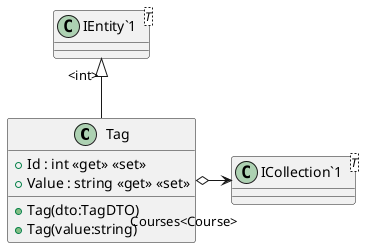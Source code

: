 @startuml
class Tag {
    + Tag(dto:TagDTO)
    + Tag(value:string)
    + Id : int <<get>> <<set>>
    + Value : string <<get>> <<set>>
}
class "IEntity`1"<T> {
}
class "ICollection`1"<T> {
}
"IEntity`1" "<int>" <|-- Tag
Tag o-> "Courses<Course>" "ICollection`1"
@enduml
